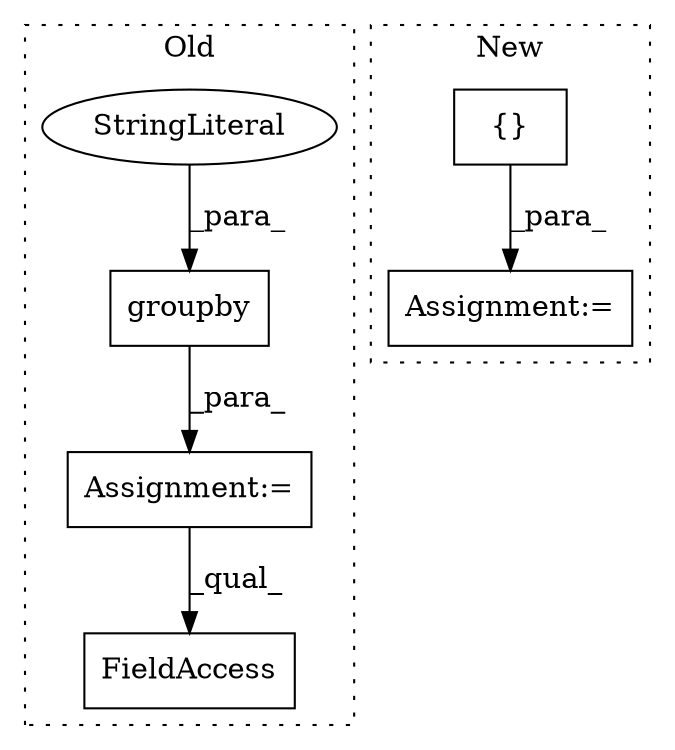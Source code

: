 digraph G {
subgraph cluster0 {
1 [label="groupby" a="32" s="3010,3025" l="8,1" shape="box"];
3 [label="Assignment:=" a="7" s="3001" l="1" shape="box"];
5 [label="StringLiteral" a="45" s="3018" l="7" shape="ellipse"];
6 [label="FieldAccess" a="22" s="3108" l="13" shape="box"];
label = "Old";
style="dotted";
}
subgraph cluster1 {
2 [label="{}" a="4" s="2650,2697" l="1,1" shape="box"];
4 [label="Assignment:=" a="7" s="2637" l="1" shape="box"];
label = "New";
style="dotted";
}
1 -> 3 [label="_para_"];
2 -> 4 [label="_para_"];
3 -> 6 [label="_qual_"];
5 -> 1 [label="_para_"];
}